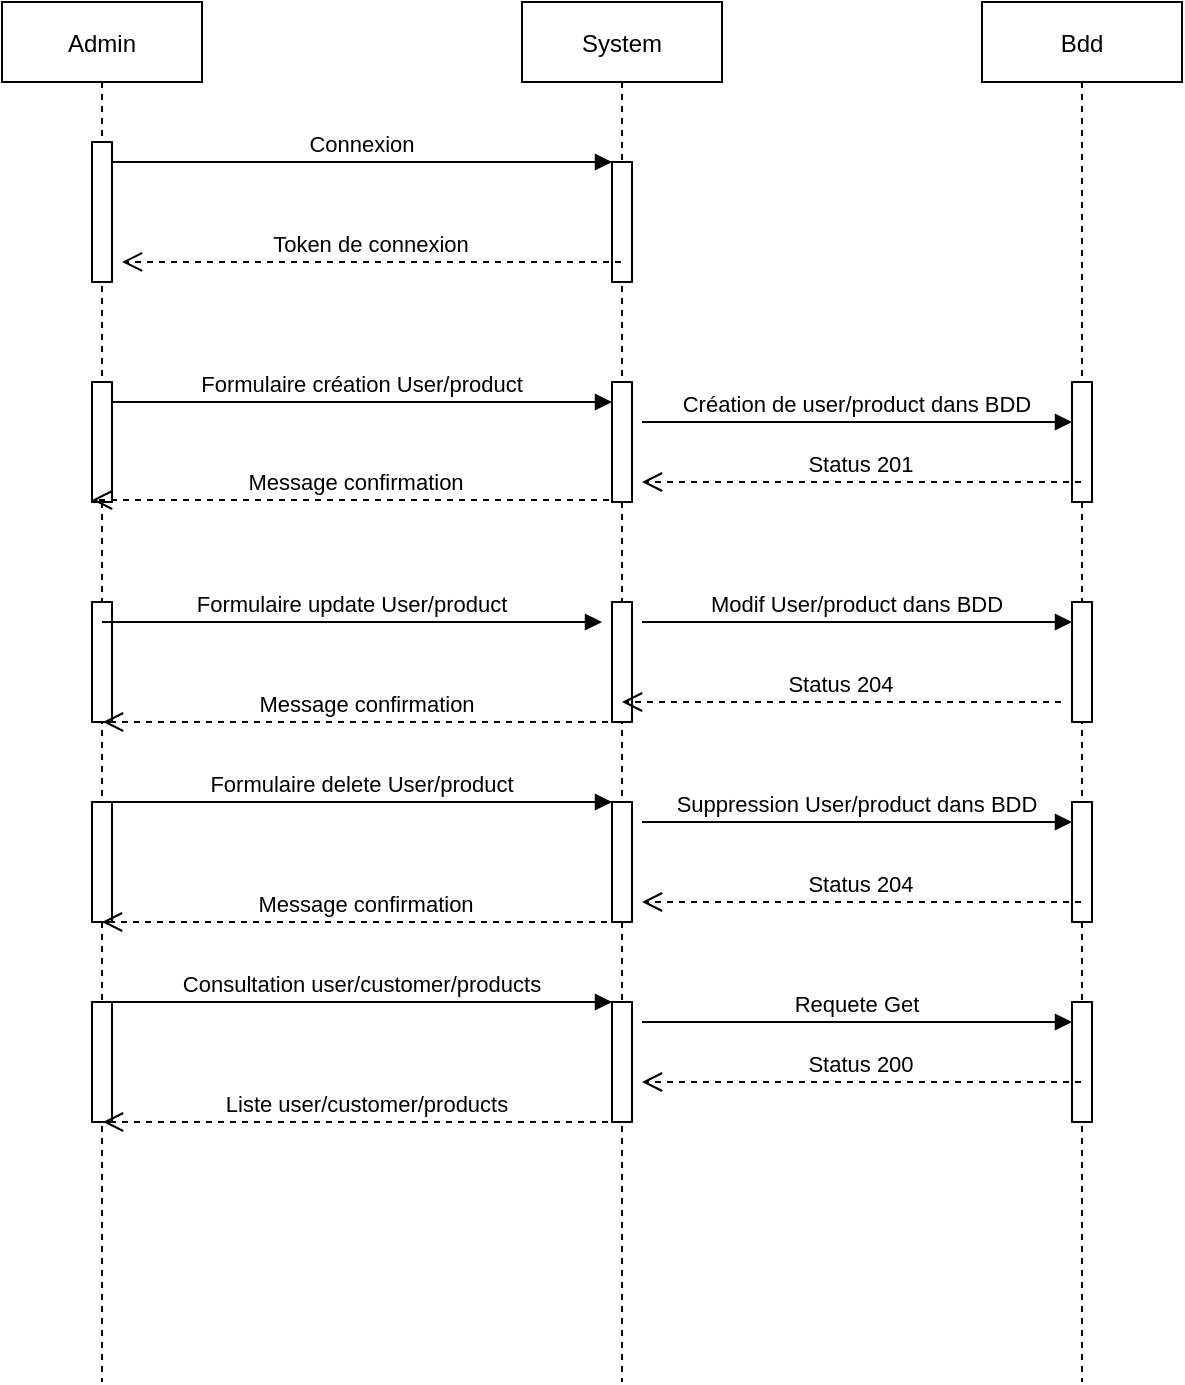 <mxfile version="20.4.0" type="device"><diagram id="kgpKYQtTHZ0yAKxKKP6v" name="Page-1"><mxGraphModel dx="1422" dy="794" grid="1" gridSize="10" guides="1" tooltips="1" connect="1" arrows="1" fold="1" page="1" pageScale="1" pageWidth="850" pageHeight="1100" math="0" shadow="0"><root><mxCell id="0"/><mxCell id="1" parent="0"/><mxCell id="3nuBFxr9cyL0pnOWT2aG-1" value="Admin" style="shape=umlLifeline;perimeter=lifelinePerimeter;container=1;collapsible=0;recursiveResize=0;rounded=0;shadow=0;strokeWidth=1;" parent="1" vertex="1"><mxGeometry x="120" y="80" width="100" height="690" as="geometry"/></mxCell><mxCell id="3nuBFxr9cyL0pnOWT2aG-2" value="" style="points=[];perimeter=orthogonalPerimeter;rounded=0;shadow=0;strokeWidth=1;" parent="3nuBFxr9cyL0pnOWT2aG-1" vertex="1"><mxGeometry x="45" y="70" width="10" height="70" as="geometry"/></mxCell><mxCell id="yHdfCQcadn_i-ksExflf-5" value="" style="points=[];perimeter=orthogonalPerimeter;rounded=0;shadow=0;strokeWidth=1;" vertex="1" parent="3nuBFxr9cyL0pnOWT2aG-1"><mxGeometry x="45" y="190" width="10" height="60" as="geometry"/></mxCell><mxCell id="yHdfCQcadn_i-ksExflf-9" value="Message confirmation" style="verticalAlign=bottom;endArrow=open;dashed=1;endSize=8;shadow=0;strokeWidth=1;" edge="1" parent="3nuBFxr9cyL0pnOWT2aG-1" source="3nuBFxr9cyL0pnOWT2aG-5"><mxGeometry relative="1" as="geometry"><mxPoint x="45" y="249" as="targetPoint"/><mxPoint x="264.5" y="249" as="sourcePoint"/><Array as="points"/></mxGeometry></mxCell><mxCell id="yHdfCQcadn_i-ksExflf-10" value="" style="points=[];perimeter=orthogonalPerimeter;rounded=0;shadow=0;strokeWidth=1;" vertex="1" parent="3nuBFxr9cyL0pnOWT2aG-1"><mxGeometry x="45" y="300" width="10" height="60" as="geometry"/></mxCell><mxCell id="yHdfCQcadn_i-ksExflf-17" value="" style="points=[];perimeter=orthogonalPerimeter;rounded=0;shadow=0;strokeWidth=1;" vertex="1" parent="3nuBFxr9cyL0pnOWT2aG-1"><mxGeometry x="45" y="400" width="10" height="60" as="geometry"/></mxCell><mxCell id="yHdfCQcadn_i-ksExflf-24" value="" style="points=[];perimeter=orthogonalPerimeter;rounded=0;shadow=0;strokeWidth=1;" vertex="1" parent="3nuBFxr9cyL0pnOWT2aG-1"><mxGeometry x="45" y="500" width="10" height="60" as="geometry"/></mxCell><mxCell id="3nuBFxr9cyL0pnOWT2aG-5" value="System" style="shape=umlLifeline;perimeter=lifelinePerimeter;container=1;collapsible=0;recursiveResize=0;rounded=0;shadow=0;strokeWidth=1;" parent="1" vertex="1"><mxGeometry x="380" y="80" width="100" height="690" as="geometry"/></mxCell><mxCell id="3nuBFxr9cyL0pnOWT2aG-6" value="" style="points=[];perimeter=orthogonalPerimeter;rounded=0;shadow=0;strokeWidth=1;" parent="3nuBFxr9cyL0pnOWT2aG-5" vertex="1"><mxGeometry x="45" y="80" width="10" height="60" as="geometry"/></mxCell><mxCell id="yHdfCQcadn_i-ksExflf-2" value="" style="points=[];perimeter=orthogonalPerimeter;rounded=0;shadow=0;strokeWidth=1;" vertex="1" parent="3nuBFxr9cyL0pnOWT2aG-5"><mxGeometry x="45" y="190" width="10" height="60" as="geometry"/></mxCell><mxCell id="yHdfCQcadn_i-ksExflf-11" value="" style="points=[];perimeter=orthogonalPerimeter;rounded=0;shadow=0;strokeWidth=1;" vertex="1" parent="3nuBFxr9cyL0pnOWT2aG-5"><mxGeometry x="45" y="300" width="10" height="60" as="geometry"/></mxCell><mxCell id="yHdfCQcadn_i-ksExflf-16" value="Message confirmation" style="verticalAlign=bottom;endArrow=open;dashed=1;endSize=8;shadow=0;strokeWidth=1;" edge="1" parent="3nuBFxr9cyL0pnOWT2aG-5"><mxGeometry relative="1" as="geometry"><mxPoint x="-209.5" y="360" as="targetPoint"/><mxPoint x="55" y="360" as="sourcePoint"/><Array as="points"/></mxGeometry></mxCell><mxCell id="yHdfCQcadn_i-ksExflf-18" value="" style="points=[];perimeter=orthogonalPerimeter;rounded=0;shadow=0;strokeWidth=1;" vertex="1" parent="3nuBFxr9cyL0pnOWT2aG-5"><mxGeometry x="45" y="400" width="10" height="60" as="geometry"/></mxCell><mxCell id="yHdfCQcadn_i-ksExflf-25" value="" style="points=[];perimeter=orthogonalPerimeter;rounded=0;shadow=0;strokeWidth=1;" vertex="1" parent="3nuBFxr9cyL0pnOWT2aG-5"><mxGeometry x="45" y="500" width="10" height="60" as="geometry"/></mxCell><mxCell id="yHdfCQcadn_i-ksExflf-30" value="Liste user/customer/products" style="verticalAlign=bottom;endArrow=open;dashed=1;endSize=8;shadow=0;strokeWidth=1;" edge="1" parent="3nuBFxr9cyL0pnOWT2aG-5"><mxGeometry relative="1" as="geometry"><mxPoint x="-209.5" y="560" as="targetPoint"/><mxPoint x="55" y="560" as="sourcePoint"/><Array as="points"/></mxGeometry></mxCell><mxCell id="3nuBFxr9cyL0pnOWT2aG-7" value="Token de connexion" style="verticalAlign=bottom;endArrow=open;dashed=1;endSize=8;shadow=0;strokeWidth=1;entryX=1.5;entryY=0.857;entryDx=0;entryDy=0;entryPerimeter=0;" parent="1" source="3nuBFxr9cyL0pnOWT2aG-5" target="3nuBFxr9cyL0pnOWT2aG-2" edge="1"><mxGeometry relative="1" as="geometry"><mxPoint x="275" y="236" as="targetPoint"/><Array as="points"/></mxGeometry></mxCell><mxCell id="3nuBFxr9cyL0pnOWT2aG-8" value="Connexion" style="verticalAlign=bottom;endArrow=block;entryX=0;entryY=0;shadow=0;strokeWidth=1;" parent="1" source="3nuBFxr9cyL0pnOWT2aG-2" target="3nuBFxr9cyL0pnOWT2aG-6" edge="1"><mxGeometry relative="1" as="geometry"><mxPoint x="275" y="160" as="sourcePoint"/></mxGeometry></mxCell><mxCell id="yHdfCQcadn_i-ksExflf-1" value="Bdd" style="shape=umlLifeline;perimeter=lifelinePerimeter;container=1;collapsible=0;recursiveResize=0;rounded=0;shadow=0;strokeWidth=1;" vertex="1" parent="1"><mxGeometry x="610" y="80" width="100" height="690" as="geometry"/></mxCell><mxCell id="yHdfCQcadn_i-ksExflf-4" value="" style="points=[];perimeter=orthogonalPerimeter;rounded=0;shadow=0;strokeWidth=1;" vertex="1" parent="yHdfCQcadn_i-ksExflf-1"><mxGeometry x="45" y="190" width="10" height="60" as="geometry"/></mxCell><mxCell id="yHdfCQcadn_i-ksExflf-12" value="" style="points=[];perimeter=orthogonalPerimeter;rounded=0;shadow=0;strokeWidth=1;" vertex="1" parent="yHdfCQcadn_i-ksExflf-1"><mxGeometry x="45" y="300" width="10" height="60" as="geometry"/></mxCell><mxCell id="yHdfCQcadn_i-ksExflf-19" value="" style="points=[];perimeter=orthogonalPerimeter;rounded=0;shadow=0;strokeWidth=1;" vertex="1" parent="yHdfCQcadn_i-ksExflf-1"><mxGeometry x="45" y="400" width="10" height="60" as="geometry"/></mxCell><mxCell id="yHdfCQcadn_i-ksExflf-26" value="" style="points=[];perimeter=orthogonalPerimeter;rounded=0;shadow=0;strokeWidth=1;" vertex="1" parent="yHdfCQcadn_i-ksExflf-1"><mxGeometry x="45" y="500" width="10" height="60" as="geometry"/></mxCell><mxCell id="yHdfCQcadn_i-ksExflf-3" value="Formulaire création User/product" style="verticalAlign=bottom;endArrow=block;entryX=0;entryY=0;shadow=0;strokeWidth=1;" edge="1" parent="1"><mxGeometry relative="1" as="geometry"><mxPoint x="175" y="280" as="sourcePoint"/><mxPoint x="425" y="280" as="targetPoint"/></mxGeometry></mxCell><mxCell id="yHdfCQcadn_i-ksExflf-6" value="Création de user/product dans BDD" style="verticalAlign=bottom;endArrow=block;entryX=0;entryY=0;shadow=0;strokeWidth=1;" edge="1" parent="1"><mxGeometry relative="1" as="geometry"><mxPoint x="440" y="290" as="sourcePoint"/><mxPoint x="655" y="290" as="targetPoint"/></mxGeometry></mxCell><mxCell id="yHdfCQcadn_i-ksExflf-8" value="Status 201" style="verticalAlign=bottom;endArrow=open;dashed=1;endSize=8;shadow=0;strokeWidth=1;" edge="1" parent="1"><mxGeometry relative="1" as="geometry"><mxPoint x="440" y="320" as="targetPoint"/><mxPoint x="659.5" y="320" as="sourcePoint"/><Array as="points"/></mxGeometry></mxCell><mxCell id="yHdfCQcadn_i-ksExflf-13" value="Formulaire update User/product" style="verticalAlign=bottom;endArrow=block;entryX=0;entryY=0;shadow=0;strokeWidth=1;" edge="1" parent="1"><mxGeometry relative="1" as="geometry"><mxPoint x="170" y="390" as="sourcePoint"/><mxPoint x="420" y="390" as="targetPoint"/></mxGeometry></mxCell><mxCell id="yHdfCQcadn_i-ksExflf-14" value="Modif User/product dans BDD" style="verticalAlign=bottom;endArrow=block;entryX=0;entryY=0;shadow=0;strokeWidth=1;" edge="1" parent="1"><mxGeometry relative="1" as="geometry"><mxPoint x="440" y="390" as="sourcePoint"/><mxPoint x="655" y="390" as="targetPoint"/></mxGeometry></mxCell><mxCell id="yHdfCQcadn_i-ksExflf-15" value="Status 204" style="verticalAlign=bottom;endArrow=open;dashed=1;endSize=8;shadow=0;strokeWidth=1;" edge="1" parent="1"><mxGeometry relative="1" as="geometry"><mxPoint x="430" y="430" as="targetPoint"/><mxPoint x="649.5" y="430" as="sourcePoint"/><Array as="points"/></mxGeometry></mxCell><mxCell id="yHdfCQcadn_i-ksExflf-20" value="Formulaire delete User/product" style="verticalAlign=bottom;endArrow=block;entryX=0;entryY=0;shadow=0;strokeWidth=1;" edge="1" parent="1"><mxGeometry relative="1" as="geometry"><mxPoint x="175" y="480" as="sourcePoint"/><mxPoint x="425" y="480" as="targetPoint"/></mxGeometry></mxCell><mxCell id="yHdfCQcadn_i-ksExflf-21" value="Suppression User/product dans BDD" style="verticalAlign=bottom;endArrow=block;entryX=0;entryY=0;shadow=0;strokeWidth=1;" edge="1" parent="1"><mxGeometry relative="1" as="geometry"><mxPoint x="440" y="490" as="sourcePoint"/><mxPoint x="655" y="490" as="targetPoint"/></mxGeometry></mxCell><mxCell id="yHdfCQcadn_i-ksExflf-22" value="Status 204" style="verticalAlign=bottom;endArrow=open;dashed=1;endSize=8;shadow=0;strokeWidth=1;" edge="1" parent="1"><mxGeometry relative="1" as="geometry"><mxPoint x="440" y="530" as="targetPoint"/><mxPoint x="659.5" y="530" as="sourcePoint"/><Array as="points"/></mxGeometry></mxCell><mxCell id="yHdfCQcadn_i-ksExflf-23" value="Message confirmation" style="verticalAlign=bottom;endArrow=open;dashed=1;endSize=8;shadow=0;strokeWidth=1;" edge="1" parent="1"><mxGeometry relative="1" as="geometry"><mxPoint x="170" y="540" as="targetPoint"/><mxPoint x="434.5" y="540" as="sourcePoint"/><Array as="points"/></mxGeometry></mxCell><mxCell id="yHdfCQcadn_i-ksExflf-27" value="Consultation user/customer/products" style="verticalAlign=bottom;endArrow=block;entryX=0;entryY=0;shadow=0;strokeWidth=1;" edge="1" parent="1"><mxGeometry relative="1" as="geometry"><mxPoint x="175" y="580" as="sourcePoint"/><mxPoint x="425" y="580" as="targetPoint"/></mxGeometry></mxCell><mxCell id="yHdfCQcadn_i-ksExflf-28" value="Requete Get" style="verticalAlign=bottom;endArrow=block;entryX=0;entryY=0;shadow=0;strokeWidth=1;" edge="1" parent="1"><mxGeometry relative="1" as="geometry"><mxPoint x="440" y="590" as="sourcePoint"/><mxPoint x="655" y="590" as="targetPoint"/></mxGeometry></mxCell><mxCell id="yHdfCQcadn_i-ksExflf-29" value="Status 200" style="verticalAlign=bottom;endArrow=open;dashed=1;endSize=8;shadow=0;strokeWidth=1;" edge="1" parent="1"><mxGeometry relative="1" as="geometry"><mxPoint x="440" y="620" as="targetPoint"/><mxPoint x="659.5" y="620" as="sourcePoint"/><Array as="points"/></mxGeometry></mxCell></root></mxGraphModel></diagram></mxfile>